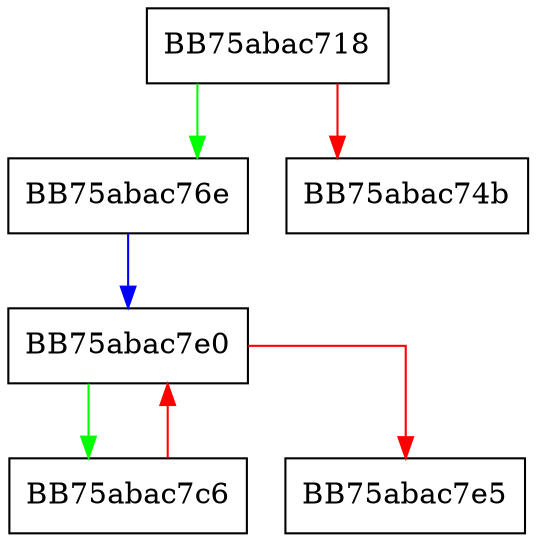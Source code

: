 digraph create_populated {
  node [shape="box"];
  graph [splines=ortho];
  BB75abac718 -> BB75abac76e [color="green"];
  BB75abac718 -> BB75abac74b [color="red"];
  BB75abac76e -> BB75abac7e0 [color="blue"];
  BB75abac7c6 -> BB75abac7e0 [color="red"];
  BB75abac7e0 -> BB75abac7c6 [color="green"];
  BB75abac7e0 -> BB75abac7e5 [color="red"];
}